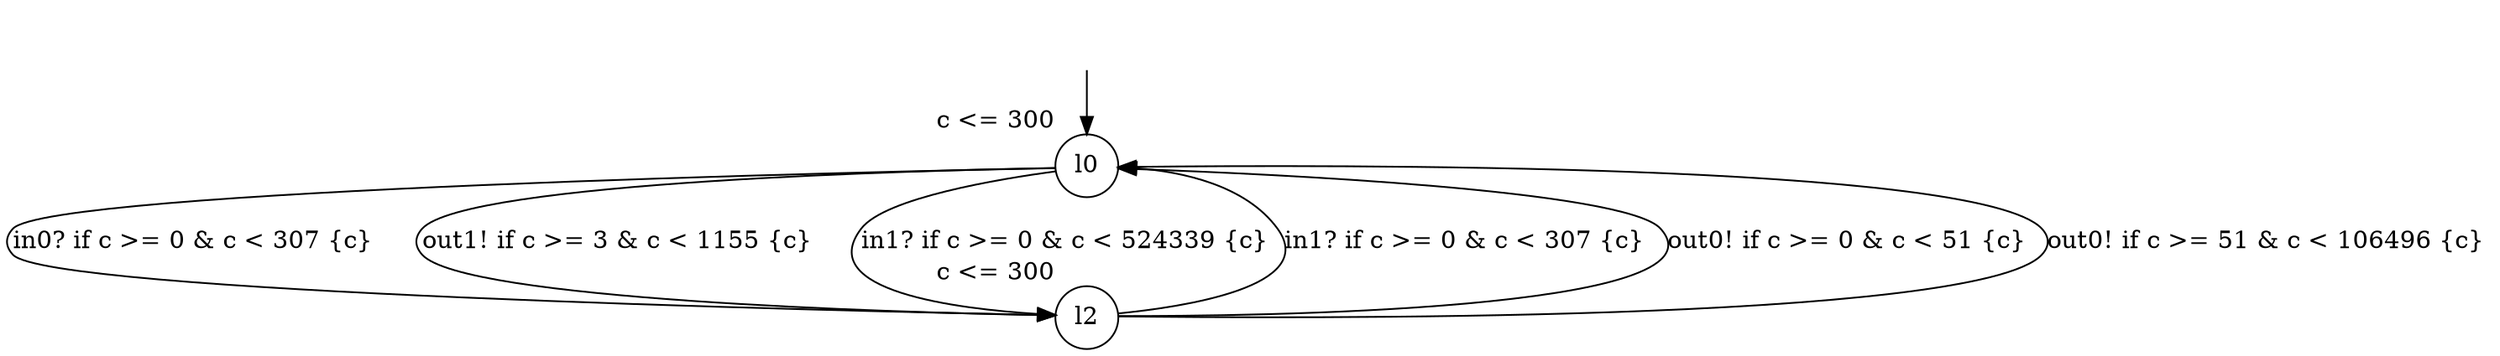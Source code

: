 digraph g {
__start0 [label="" shape="none"];
l0 [shape="circle" margin=0 label="l0", xlabel="c <= 300"];
l2 [shape="circle" margin=0 label="l2", xlabel="c <= 300"];
l0 -> l2 [label="in0? if c >= 0 & c < 307 {c} "];
l0 -> l2 [label="out1! if c >= 3 & c < 1155 {c} "];
l0 -> l2 [label="in1? if c >= 0 & c < 524339 {c} "];
l2 -> l0 [label="in1? if c >= 0 & c < 307 {c} "];
l2 -> l0 [label="out0! if c >= 0 & c < 51 {c} "];
l2 -> l0 [label="out0! if c >= 51 & c < 106496 {c} "];
__start0 -> l0;
}
